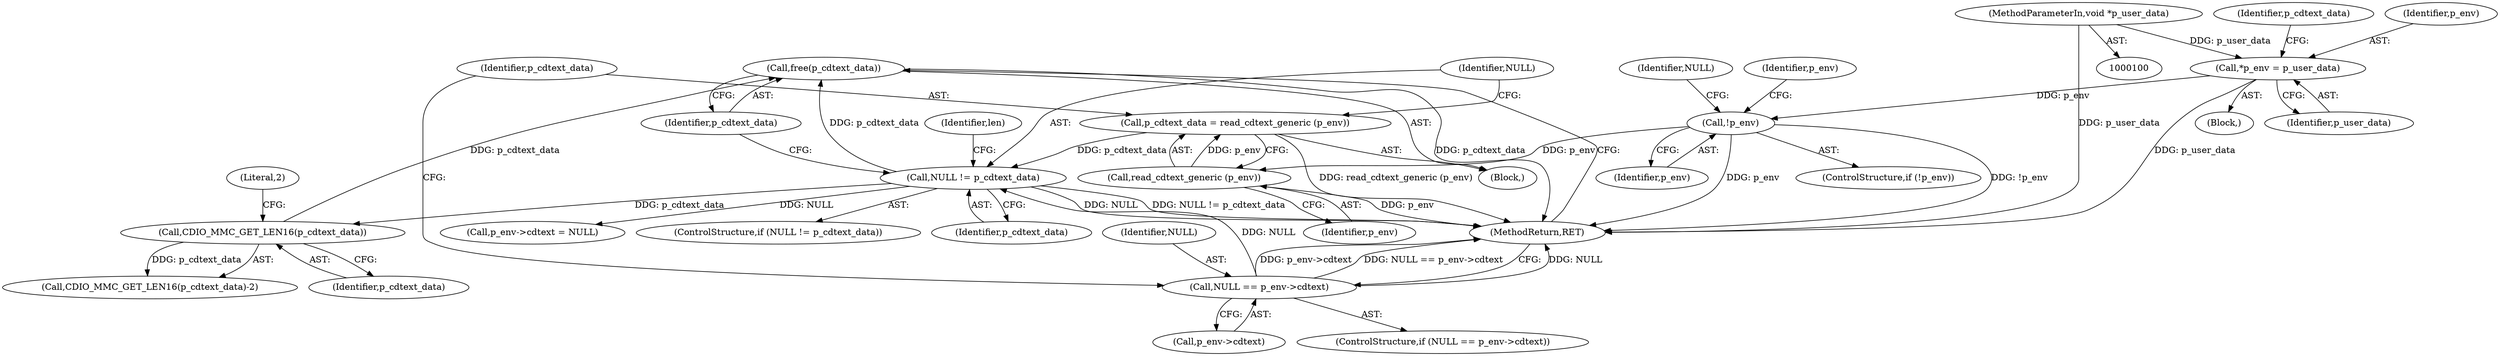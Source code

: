digraph "0_savannah_f6f9c48fb40b8a1e8218799724b0b61a7161eb1d@API" {
"1000185" [label="(Call,free(p_cdtext_data))"];
"1000142" [label="(Call,CDIO_MMC_GET_LEN16(p_cdtext_data))"];
"1000135" [label="(Call,NULL != p_cdtext_data)"];
"1000124" [label="(Call,NULL == p_env->cdtext)"];
"1000130" [label="(Call,p_cdtext_data = read_cdtext_generic (p_env))"];
"1000132" [label="(Call,read_cdtext_generic (p_env))"];
"1000113" [label="(Call,!p_env)"];
"1000104" [label="(Call,*p_env = p_user_data)"];
"1000101" [label="(MethodParameterIn,void *p_user_data)"];
"1000137" [label="(Identifier,p_cdtext_data)"];
"1000109" [label="(Identifier,p_cdtext_data)"];
"1000124" [label="(Call,NULL == p_env->cdtext)"];
"1000141" [label="(Call,CDIO_MMC_GET_LEN16(p_cdtext_data)-2)"];
"1000102" [label="(Block,)"];
"1000126" [label="(Call,p_env->cdtext)"];
"1000129" [label="(Block,)"];
"1000180" [label="(Call,p_env->cdtext = NULL)"];
"1000101" [label="(MethodParameterIn,void *p_user_data)"];
"1000119" [label="(Identifier,p_env)"];
"1000112" [label="(ControlStructure,if (!p_env))"];
"1000105" [label="(Identifier,p_env)"];
"1000125" [label="(Identifier,NULL)"];
"1000114" [label="(Identifier,p_env)"];
"1000186" [label="(Identifier,p_cdtext_data)"];
"1000143" [label="(Identifier,p_cdtext_data)"];
"1000136" [label="(Identifier,NULL)"];
"1000131" [label="(Identifier,p_cdtext_data)"];
"1000132" [label="(Call,read_cdtext_generic (p_env))"];
"1000104" [label="(Call,*p_env = p_user_data)"];
"1000187" [label="(MethodReturn,RET)"];
"1000106" [label="(Identifier,p_user_data)"];
"1000123" [label="(ControlStructure,if (NULL == p_env->cdtext))"];
"1000133" [label="(Identifier,p_env)"];
"1000116" [label="(Identifier,NULL)"];
"1000113" [label="(Call,!p_env)"];
"1000134" [label="(ControlStructure,if (NULL != p_cdtext_data))"];
"1000140" [label="(Identifier,len)"];
"1000142" [label="(Call,CDIO_MMC_GET_LEN16(p_cdtext_data))"];
"1000135" [label="(Call,NULL != p_cdtext_data)"];
"1000185" [label="(Call,free(p_cdtext_data))"];
"1000144" [label="(Literal,2)"];
"1000130" [label="(Call,p_cdtext_data = read_cdtext_generic (p_env))"];
"1000185" -> "1000129"  [label="AST: "];
"1000185" -> "1000186"  [label="CFG: "];
"1000186" -> "1000185"  [label="AST: "];
"1000187" -> "1000185"  [label="CFG: "];
"1000185" -> "1000187"  [label="DDG: p_cdtext_data"];
"1000142" -> "1000185"  [label="DDG: p_cdtext_data"];
"1000135" -> "1000185"  [label="DDG: p_cdtext_data"];
"1000142" -> "1000141"  [label="AST: "];
"1000142" -> "1000143"  [label="CFG: "];
"1000143" -> "1000142"  [label="AST: "];
"1000144" -> "1000142"  [label="CFG: "];
"1000142" -> "1000141"  [label="DDG: p_cdtext_data"];
"1000135" -> "1000142"  [label="DDG: p_cdtext_data"];
"1000135" -> "1000134"  [label="AST: "];
"1000135" -> "1000137"  [label="CFG: "];
"1000136" -> "1000135"  [label="AST: "];
"1000137" -> "1000135"  [label="AST: "];
"1000140" -> "1000135"  [label="CFG: "];
"1000186" -> "1000135"  [label="CFG: "];
"1000135" -> "1000187"  [label="DDG: NULL != p_cdtext_data"];
"1000135" -> "1000187"  [label="DDG: NULL"];
"1000124" -> "1000135"  [label="DDG: NULL"];
"1000130" -> "1000135"  [label="DDG: p_cdtext_data"];
"1000135" -> "1000180"  [label="DDG: NULL"];
"1000124" -> "1000123"  [label="AST: "];
"1000124" -> "1000126"  [label="CFG: "];
"1000125" -> "1000124"  [label="AST: "];
"1000126" -> "1000124"  [label="AST: "];
"1000131" -> "1000124"  [label="CFG: "];
"1000187" -> "1000124"  [label="CFG: "];
"1000124" -> "1000187"  [label="DDG: NULL"];
"1000124" -> "1000187"  [label="DDG: p_env->cdtext"];
"1000124" -> "1000187"  [label="DDG: NULL == p_env->cdtext"];
"1000130" -> "1000129"  [label="AST: "];
"1000130" -> "1000132"  [label="CFG: "];
"1000131" -> "1000130"  [label="AST: "];
"1000132" -> "1000130"  [label="AST: "];
"1000136" -> "1000130"  [label="CFG: "];
"1000130" -> "1000187"  [label="DDG: read_cdtext_generic (p_env)"];
"1000132" -> "1000130"  [label="DDG: p_env"];
"1000132" -> "1000133"  [label="CFG: "];
"1000133" -> "1000132"  [label="AST: "];
"1000132" -> "1000187"  [label="DDG: p_env"];
"1000113" -> "1000132"  [label="DDG: p_env"];
"1000113" -> "1000112"  [label="AST: "];
"1000113" -> "1000114"  [label="CFG: "];
"1000114" -> "1000113"  [label="AST: "];
"1000116" -> "1000113"  [label="CFG: "];
"1000119" -> "1000113"  [label="CFG: "];
"1000113" -> "1000187"  [label="DDG: p_env"];
"1000113" -> "1000187"  [label="DDG: !p_env"];
"1000104" -> "1000113"  [label="DDG: p_env"];
"1000104" -> "1000102"  [label="AST: "];
"1000104" -> "1000106"  [label="CFG: "];
"1000105" -> "1000104"  [label="AST: "];
"1000106" -> "1000104"  [label="AST: "];
"1000109" -> "1000104"  [label="CFG: "];
"1000104" -> "1000187"  [label="DDG: p_user_data"];
"1000101" -> "1000104"  [label="DDG: p_user_data"];
"1000101" -> "1000100"  [label="AST: "];
"1000101" -> "1000187"  [label="DDG: p_user_data"];
}

